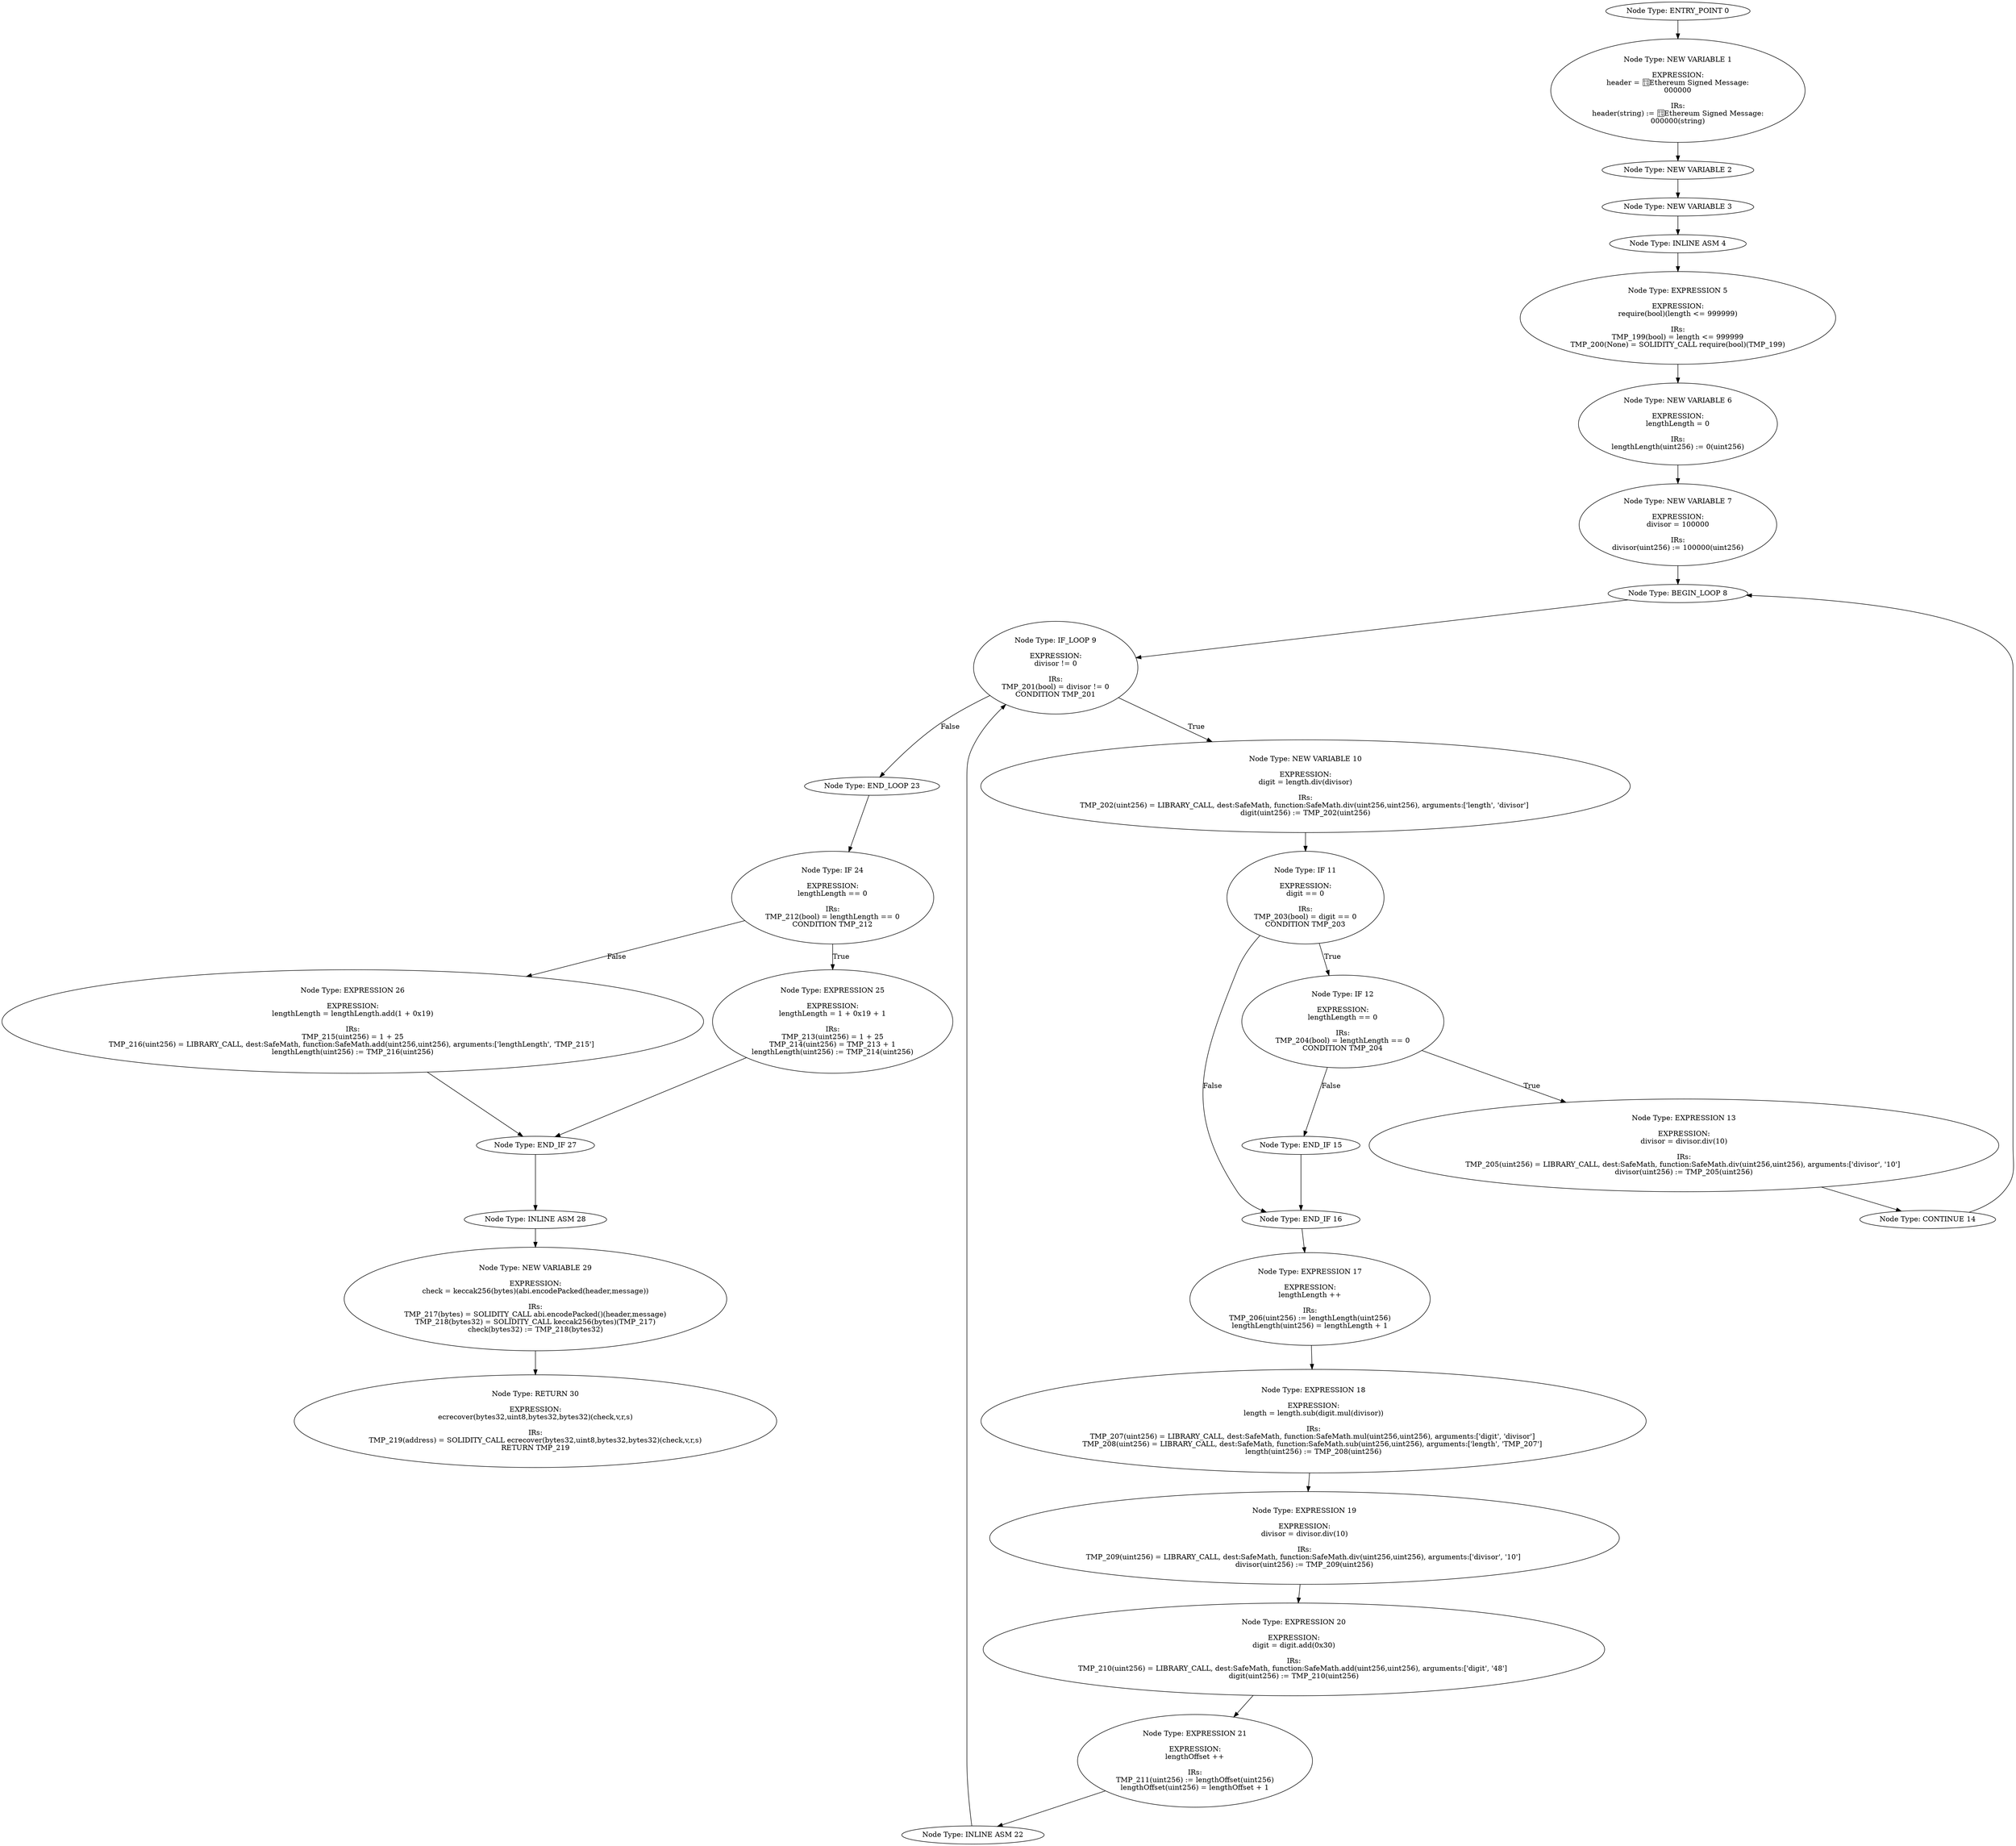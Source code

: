 digraph{
0[label="Node Type: ENTRY_POINT 0
"];
0->1;
1[label="Node Type: NEW VARIABLE 1

EXPRESSION:
header = Ethereum Signed Message:
000000

IRs:
header(string) := Ethereum Signed Message:
000000(string)"];
1->2;
2[label="Node Type: NEW VARIABLE 2
"];
2->3;
3[label="Node Type: NEW VARIABLE 3
"];
3->4;
4[label="Node Type: INLINE ASM 4
"];
4->5;
5[label="Node Type: EXPRESSION 5

EXPRESSION:
require(bool)(length <= 999999)

IRs:
TMP_199(bool) = length <= 999999
TMP_200(None) = SOLIDITY_CALL require(bool)(TMP_199)"];
5->6;
6[label="Node Type: NEW VARIABLE 6

EXPRESSION:
lengthLength = 0

IRs:
lengthLength(uint256) := 0(uint256)"];
6->7;
7[label="Node Type: NEW VARIABLE 7

EXPRESSION:
divisor = 100000

IRs:
divisor(uint256) := 100000(uint256)"];
7->8;
8[label="Node Type: BEGIN_LOOP 8
"];
8->9;
9[label="Node Type: IF_LOOP 9

EXPRESSION:
divisor != 0

IRs:
TMP_201(bool) = divisor != 0
CONDITION TMP_201"];
9->10[label="True"];
9->23[label="False"];
10[label="Node Type: NEW VARIABLE 10

EXPRESSION:
digit = length.div(divisor)

IRs:
TMP_202(uint256) = LIBRARY_CALL, dest:SafeMath, function:SafeMath.div(uint256,uint256), arguments:['length', 'divisor'] 
digit(uint256) := TMP_202(uint256)"];
10->11;
11[label="Node Type: IF 11

EXPRESSION:
digit == 0

IRs:
TMP_203(bool) = digit == 0
CONDITION TMP_203"];
11->12[label="True"];
11->16[label="False"];
12[label="Node Type: IF 12

EXPRESSION:
lengthLength == 0

IRs:
TMP_204(bool) = lengthLength == 0
CONDITION TMP_204"];
12->13[label="True"];
12->15[label="False"];
13[label="Node Type: EXPRESSION 13

EXPRESSION:
divisor = divisor.div(10)

IRs:
TMP_205(uint256) = LIBRARY_CALL, dest:SafeMath, function:SafeMath.div(uint256,uint256), arguments:['divisor', '10'] 
divisor(uint256) := TMP_205(uint256)"];
13->14;
14[label="Node Type: CONTINUE 14
"];
14->8;
15[label="Node Type: END_IF 15
"];
15->16;
16[label="Node Type: END_IF 16
"];
16->17;
17[label="Node Type: EXPRESSION 17

EXPRESSION:
lengthLength ++

IRs:
TMP_206(uint256) := lengthLength(uint256)
lengthLength(uint256) = lengthLength + 1"];
17->18;
18[label="Node Type: EXPRESSION 18

EXPRESSION:
length = length.sub(digit.mul(divisor))

IRs:
TMP_207(uint256) = LIBRARY_CALL, dest:SafeMath, function:SafeMath.mul(uint256,uint256), arguments:['digit', 'divisor'] 
TMP_208(uint256) = LIBRARY_CALL, dest:SafeMath, function:SafeMath.sub(uint256,uint256), arguments:['length', 'TMP_207'] 
length(uint256) := TMP_208(uint256)"];
18->19;
19[label="Node Type: EXPRESSION 19

EXPRESSION:
divisor = divisor.div(10)

IRs:
TMP_209(uint256) = LIBRARY_CALL, dest:SafeMath, function:SafeMath.div(uint256,uint256), arguments:['divisor', '10'] 
divisor(uint256) := TMP_209(uint256)"];
19->20;
20[label="Node Type: EXPRESSION 20

EXPRESSION:
digit = digit.add(0x30)

IRs:
TMP_210(uint256) = LIBRARY_CALL, dest:SafeMath, function:SafeMath.add(uint256,uint256), arguments:['digit', '48'] 
digit(uint256) := TMP_210(uint256)"];
20->21;
21[label="Node Type: EXPRESSION 21

EXPRESSION:
lengthOffset ++

IRs:
TMP_211(uint256) := lengthOffset(uint256)
lengthOffset(uint256) = lengthOffset + 1"];
21->22;
22[label="Node Type: INLINE ASM 22
"];
22->9;
23[label="Node Type: END_LOOP 23
"];
23->24;
24[label="Node Type: IF 24

EXPRESSION:
lengthLength == 0

IRs:
TMP_212(bool) = lengthLength == 0
CONDITION TMP_212"];
24->25[label="True"];
24->26[label="False"];
25[label="Node Type: EXPRESSION 25

EXPRESSION:
lengthLength = 1 + 0x19 + 1

IRs:
TMP_213(uint256) = 1 + 25
TMP_214(uint256) = TMP_213 + 1
lengthLength(uint256) := TMP_214(uint256)"];
25->27;
26[label="Node Type: EXPRESSION 26

EXPRESSION:
lengthLength = lengthLength.add(1 + 0x19)

IRs:
TMP_215(uint256) = 1 + 25
TMP_216(uint256) = LIBRARY_CALL, dest:SafeMath, function:SafeMath.add(uint256,uint256), arguments:['lengthLength', 'TMP_215'] 
lengthLength(uint256) := TMP_216(uint256)"];
26->27;
27[label="Node Type: END_IF 27
"];
27->28;
28[label="Node Type: INLINE ASM 28
"];
28->29;
29[label="Node Type: NEW VARIABLE 29

EXPRESSION:
check = keccak256(bytes)(abi.encodePacked(header,message))

IRs:
TMP_217(bytes) = SOLIDITY_CALL abi.encodePacked()(header,message)
TMP_218(bytes32) = SOLIDITY_CALL keccak256(bytes)(TMP_217)
check(bytes32) := TMP_218(bytes32)"];
29->30;
30[label="Node Type: RETURN 30

EXPRESSION:
ecrecover(bytes32,uint8,bytes32,bytes32)(check,v,r,s)

IRs:
TMP_219(address) = SOLIDITY_CALL ecrecover(bytes32,uint8,bytes32,bytes32)(check,v,r,s)
RETURN TMP_219"];
}
